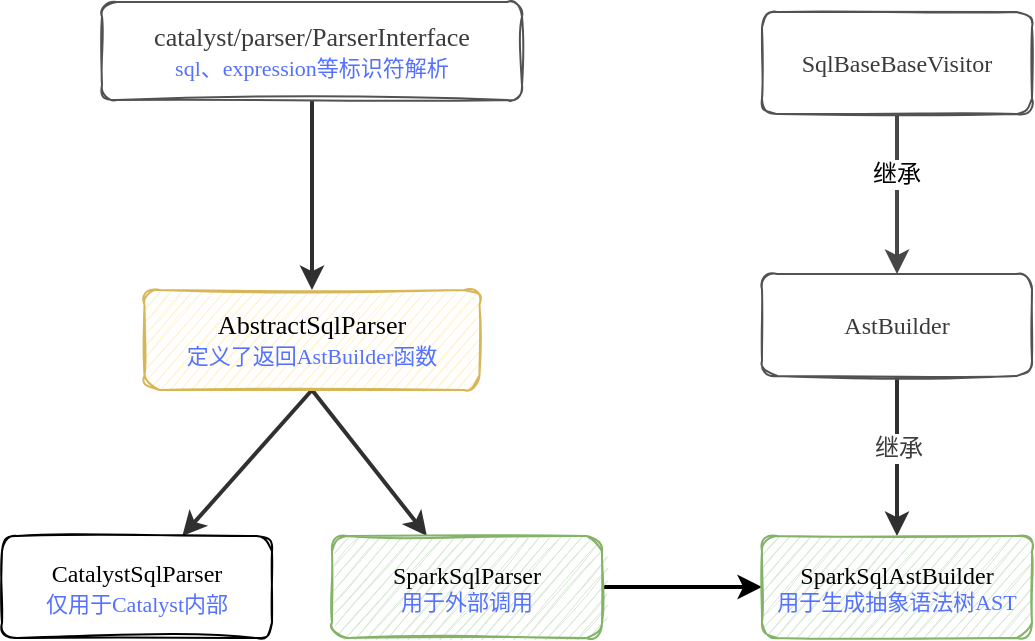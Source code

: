 <mxfile version="15.9.6" type="github">
  <diagram id="adxMsUsY2K5jievwT3nB" name="Page-1">
    <mxGraphModel dx="996" dy="648" grid="0" gridSize="10" guides="1" tooltips="1" connect="1" arrows="1" fold="1" page="1" pageScale="1" pageWidth="827" pageHeight="1169" math="0" shadow="0">
      <root>
        <mxCell id="0" />
        <mxCell id="1" parent="0" />
        <mxCell id="myyAIWmpNg9GB4v1K9A1-1" value="" style="rounded=0;orthogonalLoop=1;jettySize=auto;html=1;fontFamily=Comic Sans MS;fontColor=#3D3D3D;strokeWidth=2;strokeColor=#303030;" edge="1" parent="1" source="myyAIWmpNg9GB4v1K9A1-2" target="myyAIWmpNg9GB4v1K9A1-5">
          <mxGeometry relative="1" as="geometry" />
        </mxCell>
        <mxCell id="myyAIWmpNg9GB4v1K9A1-2" value="&lt;div style=&quot;font-size: 9.8pt&quot;&gt;catalyst/parser/ParserInterfac&lt;span style=&quot;font-size: 9.8pt&quot;&gt;e&lt;/span&gt;&lt;/div&gt;&lt;div&gt;&lt;font color=&quot;#5471ff&quot; style=&quot;font-size: 11px&quot;&gt;sql、expression等标识符解析&lt;/font&gt;&lt;/div&gt;" style="rounded=1;whiteSpace=wrap;html=1;fontFamily=Comic Sans MS;fontColor=#3B3B3B;labelBackgroundColor=none;sketch=1;glass=0;shadow=0;strokeColor=#525252;" vertex="1" parent="1">
          <mxGeometry x="130" y="69" width="210" height="49" as="geometry" />
        </mxCell>
        <mxCell id="myyAIWmpNg9GB4v1K9A1-3" value="" style="rounded=0;orthogonalLoop=1;jettySize=auto;html=1;strokeWidth=2;fontFamily=Comic Sans MS;fontColor=#3D3D3D;exitX=0.5;exitY=1;exitDx=0;exitDy=0;strokeColor=#303030;" edge="1" parent="1" source="myyAIWmpNg9GB4v1K9A1-5" target="myyAIWmpNg9GB4v1K9A1-6">
          <mxGeometry relative="1" as="geometry" />
        </mxCell>
        <mxCell id="myyAIWmpNg9GB4v1K9A1-4" style="rounded=0;orthogonalLoop=1;jettySize=auto;html=1;strokeWidth=2;fontFamily=Comic Sans MS;fontColor=#3D3D3D;exitX=0.5;exitY=1;exitDx=0;exitDy=0;strokeColor=#303030;" edge="1" parent="1" source="myyAIWmpNg9GB4v1K9A1-5" target="myyAIWmpNg9GB4v1K9A1-8">
          <mxGeometry relative="1" as="geometry" />
        </mxCell>
        <mxCell id="myyAIWmpNg9GB4v1K9A1-5" value="&lt;div style=&quot;font-size: 9.8pt&quot;&gt;AbstractSqlParser&lt;/div&gt;&lt;div&gt;&lt;font style=&quot;font-size: 11px&quot; color=&quot;#5471ff&quot;&gt;定义了返回AstBuilder函数&lt;/font&gt;&lt;/div&gt;" style="rounded=1;whiteSpace=wrap;html=1;fontFamily=Comic Sans MS;labelBackgroundColor=none;shadow=0;glass=0;comic=1;fillColor=#fff2cc;strokeColor=#d6b656;allowArrows=1;connectable=1;portConstraintRotation=0;imageAspect=1;absoluteArcSize=0;noLabel=0;snapToPoint=0;perimeter=rectanglePerimeter;autosize=0;container=0;dropTarget=0;collapsible=0;recursiveResize=1;expand=1;editable=1;movable=1;resizable=1;movableLabel=0;treeFolding=0;sketch=1;" vertex="1" parent="1">
          <mxGeometry x="151.25" y="213" width="167.5" height="50" as="geometry" />
        </mxCell>
        <mxCell id="myyAIWmpNg9GB4v1K9A1-6" value="&lt;div&gt;&lt;div style=&quot;font-size: 12px&quot;&gt;CatalystSqlParser&lt;/div&gt;&lt;div&gt;&lt;font style=&quot;font-size: 11px&quot; color=&quot;#5471ff&quot;&gt;仅用于Catalyst内部&lt;/font&gt;&lt;/div&gt;&lt;/div&gt;" style="rounded=1;whiteSpace=wrap;html=1;fontFamily=Comic Sans MS;fontColor=#000000;labelBackgroundColor=none;fontSize=12;sketch=1;" vertex="1" parent="1">
          <mxGeometry x="80" y="336" width="135" height="51" as="geometry" />
        </mxCell>
        <mxCell id="myyAIWmpNg9GB4v1K9A1-7" value="" style="edgeStyle=none;rounded=0;orthogonalLoop=1;jettySize=auto;html=1;strokeWidth=2;fontFamily=Comic Sans MS;fontSize=12;fontColor=#000000;" edge="1" parent="1" source="myyAIWmpNg9GB4v1K9A1-8" target="myyAIWmpNg9GB4v1K9A1-11">
          <mxGeometry relative="1" as="geometry" />
        </mxCell>
        <mxCell id="myyAIWmpNg9GB4v1K9A1-8" value="&lt;div&gt;&lt;font style=&quot;font-size: 12px&quot;&gt;SparkSqlParser&lt;/font&gt;&lt;/div&gt;&lt;div style=&quot;font-size: 11px&quot;&gt;&lt;font style=&quot;font-size: 11px&quot; color=&quot;#5471ff&quot;&gt;用于外部调用&lt;/font&gt;&lt;/div&gt;" style="rounded=1;whiteSpace=wrap;html=1;fontFamily=Comic Sans MS;labelBackgroundColor=none;sketch=1;fillColor=#d5e8d4;strokeColor=#82b366;" vertex="1" parent="1">
          <mxGeometry x="245" y="336" width="135" height="51" as="geometry" />
        </mxCell>
        <mxCell id="myyAIWmpNg9GB4v1K9A1-9" value="" style="edgeStyle=none;rounded=0;orthogonalLoop=1;jettySize=auto;html=1;strokeWidth=2;fontFamily=Comic Sans MS;fontSize=12;fontColor=#3D3D3D;startArrow=classic;startFill=1;endArrow=none;endFill=0;strokeColor=#303030;" edge="1" parent="1" source="myyAIWmpNg9GB4v1K9A1-11" target="myyAIWmpNg9GB4v1K9A1-14">
          <mxGeometry relative="1" as="geometry" />
        </mxCell>
        <mxCell id="myyAIWmpNg9GB4v1K9A1-10" value="继承" style="edgeLabel;html=1;align=center;verticalAlign=middle;resizable=0;points=[];fontSize=12;fontFamily=Comic Sans MS;fontColor=#3D3D3D;" vertex="1" connectable="0" parent="myyAIWmpNg9GB4v1K9A1-9">
          <mxGeometry x="0.108" relative="1" as="geometry">
            <mxPoint as="offset" />
          </mxGeometry>
        </mxCell>
        <mxCell id="myyAIWmpNg9GB4v1K9A1-11" value="&lt;div&gt;&lt;font style=&quot;font-size: 12px&quot;&gt;SparkSqlAstBuilder&lt;/font&gt;&lt;/div&gt;&lt;div style=&quot;font-size: 11px&quot;&gt;&lt;font style=&quot;font-size: 11px&quot; color=&quot;#5471ff&quot;&gt;用于生成抽象语法树AST&lt;/font&gt;&lt;/div&gt;" style="rounded=1;whiteSpace=wrap;html=1;fontFamily=Comic Sans MS;labelBackgroundColor=none;shadow=0;comic=1;glass=0;sketch=1;fillColor=#d5e8d4;strokeColor=#82b366;" vertex="1" parent="1">
          <mxGeometry x="460" y="336" width="135" height="51" as="geometry" />
        </mxCell>
        <mxCell id="myyAIWmpNg9GB4v1K9A1-12" value="" style="edgeStyle=none;rounded=1;orthogonalLoop=1;jettySize=auto;html=1;startArrow=classic;startFill=1;endArrow=none;endFill=0;strokeWidth=2;fontFamily=Comic Sans MS;fontSize=12;fontColor=#3D3D3D;strokeColor=#474747;" edge="1" parent="1" source="myyAIWmpNg9GB4v1K9A1-14" target="myyAIWmpNg9GB4v1K9A1-15">
          <mxGeometry relative="1" as="geometry" />
        </mxCell>
        <mxCell id="myyAIWmpNg9GB4v1K9A1-13" value="继承" style="edgeLabel;html=1;align=center;verticalAlign=middle;resizable=0;points=[];fontSize=12;fontFamily=Comic Sans MS;fontColor=#000000;" vertex="1" connectable="0" parent="myyAIWmpNg9GB4v1K9A1-12">
          <mxGeometry x="0.25" y="1" relative="1" as="geometry">
            <mxPoint as="offset" />
          </mxGeometry>
        </mxCell>
        <mxCell id="myyAIWmpNg9GB4v1K9A1-14" value="&lt;div&gt;&lt;font style=&quot;font-size: 12px&quot;&gt;AstBuilder&lt;/font&gt;&lt;/div&gt;" style="rounded=1;whiteSpace=wrap;html=1;fontFamily=Comic Sans MS;fontColor=#3B3B3B;labelBackgroundColor=none;sketch=1;strokeColor=#525252;" vertex="1" parent="1">
          <mxGeometry x="460" y="205" width="135" height="51" as="geometry" />
        </mxCell>
        <mxCell id="myyAIWmpNg9GB4v1K9A1-15" value="&lt;div&gt;&lt;font style=&quot;font-size: 12px&quot;&gt;SqlBaseBaseVisitor&lt;/font&gt;&lt;/div&gt;" style="rounded=1;whiteSpace=wrap;html=1;fontFamily=Comic Sans MS;fontColor=#3B3B3B;labelBackgroundColor=none;sketch=1;strokeColor=#525252;" vertex="1" parent="1">
          <mxGeometry x="460" y="74" width="135" height="51" as="geometry" />
        </mxCell>
      </root>
    </mxGraphModel>
  </diagram>
</mxfile>
